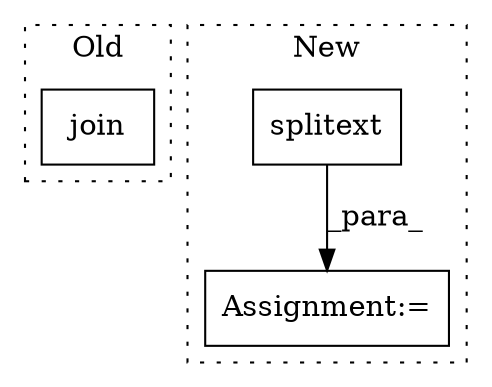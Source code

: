 digraph G {
subgraph cluster0 {
1 [label="join" a="32" s="2201,2259" l="5,1" shape="box"];
label = "Old";
style="dotted";
}
subgraph cluster1 {
2 [label="splitext" a="32" s="2451,2468" l="9,1" shape="box"];
3 [label="Assignment:=" a="7" s="2441" l="2" shape="box"];
label = "New";
style="dotted";
}
2 -> 3 [label="_para_"];
}